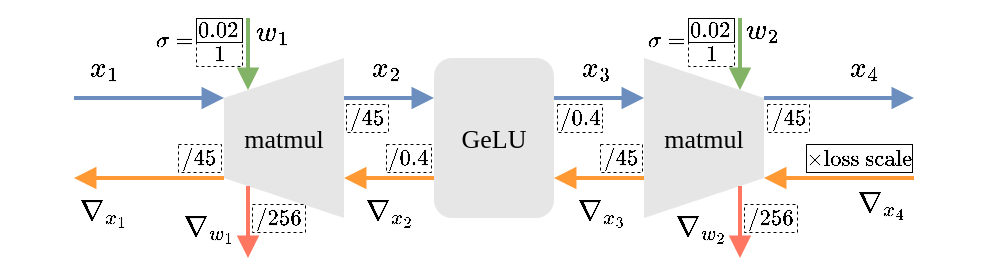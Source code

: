 <mxfile version="20.8.5" type="device"><diagram id="F13ic0hk1PKQBYWxzWiY" name="Page-1"><mxGraphModel dx="536" dy="343" grid="0" gridSize="10" guides="1" tooltips="1" connect="1" arrows="1" fold="1" page="1" pageScale="1" pageWidth="827" pageHeight="1169" math="1" shadow="0"><root><mxCell id="0"/><mxCell id="1" parent="0"/><mxCell id="g1DRxqQPi58urqxOowhz-3" value="" style="shape=trapezoid;perimeter=trapezoidPerimeter;whiteSpace=wrap;fixedSize=1;rotation=90;size=20;horizontal=1;html=1;fillColor=#E6E6E6;fontColor=#333333;strokeColor=none;" parent="1" vertex="1"><mxGeometry x="465" y="260" width="80" height="60" as="geometry"/></mxCell><mxCell id="g1DRxqQPi58urqxOowhz-1" value="" style="shape=trapezoid;perimeter=trapezoidPerimeter;whiteSpace=wrap;fixedSize=1;rotation=-90;size=20;horizontal=1;html=1;fillColor=#E6E6E6;fontColor=#333333;strokeColor=none;" parent="1" vertex="1"><mxGeometry x="255" y="260" width="80" height="60" as="geometry"/></mxCell><mxCell id="g1DRxqQPi58urqxOowhz-4" value="" style="endArrow=block;html=1;rounded=0;fontColor=#000000;fillColor=#dae8fc;strokeColor=#6c8ebf;entryX=0.75;entryY=0;entryDx=0;entryDy=0;strokeWidth=2;endFill=1;" parent="1" target="g1DRxqQPi58urqxOowhz-1" edge="1"><mxGeometry width="50" height="50" relative="1" as="geometry"><mxPoint x="190" y="270" as="sourcePoint"/><mxPoint x="250" y="320" as="targetPoint"/></mxGeometry></mxCell><mxCell id="g1DRxqQPi58urqxOowhz-5" value="" style="endArrow=block;html=1;rounded=0;fontColor=#000000;fillColor=#dae8fc;strokeColor=#6c8ebf;entryX=0;entryY=0.25;entryDx=0;entryDy=0;exitX=0.75;exitY=1;exitDx=0;exitDy=0;strokeWidth=2;endFill=1;" parent="1" source="g1DRxqQPi58urqxOowhz-1" target="g1DRxqQPi58urqxOowhz-2" edge="1"><mxGeometry width="50" height="50" relative="1" as="geometry"><mxPoint x="270" y="280" as="sourcePoint"/><mxPoint x="360" y="280" as="targetPoint"/></mxGeometry></mxCell><mxCell id="g1DRxqQPi58urqxOowhz-7" value="" style="endArrow=block;html=1;rounded=0;fontColor=#000000;fillColor=#dae8fc;strokeColor=#6c8ebf;exitX=1;exitY=0.25;exitDx=0;exitDy=0;entryX=0.25;entryY=1;entryDx=0;entryDy=0;strokeWidth=2;endFill=1;" parent="1" source="g1DRxqQPi58urqxOowhz-2" target="g1DRxqQPi58urqxOowhz-3" edge="1"><mxGeometry width="50" height="50" relative="1" as="geometry"><mxPoint x="450" y="300" as="sourcePoint"/><mxPoint x="520" y="290" as="targetPoint"/></mxGeometry></mxCell><mxCell id="g1DRxqQPi58urqxOowhz-8" value="" style="endArrow=block;html=1;rounded=0;fontColor=#000000;fillColor=#dae8fc;strokeColor=#6c8ebf;exitX=0.25;exitY=0;exitDx=0;exitDy=0;strokeWidth=2;endFill=1;" parent="1" source="g1DRxqQPi58urqxOowhz-3" edge="1"><mxGeometry width="50" height="50" relative="1" as="geometry"><mxPoint x="400" y="280" as="sourcePoint"/><mxPoint x="610" y="270" as="targetPoint"/></mxGeometry></mxCell><mxCell id="g1DRxqQPi58urqxOowhz-9" value="" style="endArrow=block;html=1;rounded=0;fontColor=#000000;fillColor=#ffe6cc;strokeColor=#FF9933;exitX=0.25;exitY=0;exitDx=0;exitDy=0;strokeWidth=2;endFill=1;" parent="1" source="g1DRxqQPi58urqxOowhz-1" edge="1"><mxGeometry width="50" height="50" relative="1" as="geometry"><mxPoint x="200" y="280" as="sourcePoint"/><mxPoint x="190" y="310" as="targetPoint"/></mxGeometry></mxCell><mxCell id="g1DRxqQPi58urqxOowhz-10" value="" style="endArrow=block;html=1;rounded=0;fontColor=#000000;fillColor=#ffe6cc;strokeColor=#FF9933;exitX=0;exitY=0.75;exitDx=0;exitDy=0;entryX=0.25;entryY=1;entryDx=0;entryDy=0;strokeWidth=2;endFill=1;" parent="1" source="g1DRxqQPi58urqxOowhz-2" target="g1DRxqQPi58urqxOowhz-1" edge="1"><mxGeometry width="50" height="50" relative="1" as="geometry"><mxPoint x="220" y="320" as="sourcePoint"/><mxPoint x="130" y="320" as="targetPoint"/></mxGeometry></mxCell><mxCell id="g1DRxqQPi58urqxOowhz-11" value="" style="endArrow=block;html=1;rounded=0;fontColor=#000000;fillColor=#ffe6cc;strokeColor=#FF9933;exitX=0.75;exitY=1;exitDx=0;exitDy=0;entryX=1;entryY=0.75;entryDx=0;entryDy=0;strokeWidth=2;endFill=1;" parent="1" source="g1DRxqQPi58urqxOowhz-3" target="g1DRxqQPi58urqxOowhz-2" edge="1"><mxGeometry width="50" height="50" relative="1" as="geometry"><mxPoint x="230" y="330" as="sourcePoint"/><mxPoint x="140" y="330" as="targetPoint"/></mxGeometry></mxCell><mxCell id="g1DRxqQPi58urqxOowhz-12" value="" style="endArrow=block;html=1;rounded=0;fontColor=#000000;fillColor=#ffe6cc;strokeColor=#FF9933;entryX=0.75;entryY=0;entryDx=0;entryDy=0;strokeWidth=2;endFill=1;" parent="1" target="g1DRxqQPi58urqxOowhz-3" edge="1"><mxGeometry width="50" height="50" relative="1" as="geometry"><mxPoint x="610" y="310" as="sourcePoint"/><mxPoint x="110" y="340" as="targetPoint"/></mxGeometry></mxCell><mxCell id="g1DRxqQPi58urqxOowhz-16" value="" style="endArrow=block;html=1;rounded=0;fontColor=#000000;fillColor=#f8cecc;strokeColor=#FF7661;exitX=0;exitY=0;exitDx=0;exitDy=0;strokeWidth=2;endFill=1;" parent="1" source="g1DRxqQPi58urqxOowhz-1" edge="1"><mxGeometry width="50" height="50" relative="1" as="geometry"><mxPoint x="265" y="310" as="sourcePoint"/><mxPoint x="277" y="350" as="targetPoint"/></mxGeometry></mxCell><mxCell id="g1DRxqQPi58urqxOowhz-18" value="" style="endArrow=block;html=1;rounded=0;fontColor=#000000;fillColor=#f8cecc;strokeColor=#FF7661;exitX=1;exitY=0;exitDx=0;exitDy=0;strokeWidth=2;endFill=1;" parent="1" source="g1DRxqQPi58urqxOowhz-3" edge="1"><mxGeometry width="50" height="50" relative="1" as="geometry"><mxPoint x="187" y="334" as="sourcePoint"/><mxPoint x="523" y="350" as="targetPoint"/></mxGeometry></mxCell><mxCell id="RGVprTv7MOYrS2NepE0r-5" value="" style="endArrow=block;html=1;rounded=0;fontColor=#000000;fillColor=#d5e8d4;strokeColor=#82b366;strokeWidth=2;endFill=1;entryX=1;entryY=0;entryDx=0;entryDy=0;" parent="1" target="g1DRxqQPi58urqxOowhz-1" edge="1"><mxGeometry width="50" height="50" relative="1" as="geometry"><mxPoint x="277" y="230" as="sourcePoint"/><mxPoint x="276.5" y="266" as="targetPoint"/></mxGeometry></mxCell><mxCell id="RGVprTv7MOYrS2NepE0r-6" value="" style="endArrow=block;html=1;rounded=0;fontColor=#000000;fillColor=#d5e8d4;strokeColor=#82b366;strokeWidth=2;endFill=1;entryX=0;entryY=0;entryDx=0;entryDy=0;" parent="1" target="g1DRxqQPi58urqxOowhz-3" edge="1"><mxGeometry width="50" height="50" relative="1" as="geometry"><mxPoint x="523" y="230" as="sourcePoint"/><mxPoint x="522.5" y="266" as="targetPoint"/></mxGeometry></mxCell><mxCell id="RGVprTv7MOYrS2NepE0r-7" value="$$w_1$$" style="text;html=1;strokeColor=none;fillColor=none;align=center;verticalAlign=middle;whiteSpace=wrap;rounded=0;fontFamily=Times New Roman;fontSize=14;fontStyle=0" parent="1" vertex="1"><mxGeometry x="274" y="222" width="30" height="30" as="geometry"/></mxCell><mxCell id="RGVprTv7MOYrS2NepE0r-8" value="$$w_2$$" style="text;html=1;strokeColor=none;fillColor=none;align=center;verticalAlign=middle;whiteSpace=wrap;rounded=0;fontFamily=Times New Roman;fontSize=14;fontStyle=0" parent="1" vertex="1"><mxGeometry x="519" y="221" width="30" height="30" as="geometry"/></mxCell><mxCell id="RGVprTv7MOYrS2NepE0r-12" value="&lt;font data-font-src=&quot;http://mirrors.ctan.org/fonts/cm-unicode/fonts/otf/cmunss.otf&quot;&gt;matmul&lt;/font&gt;" style="text;html=1;strokeColor=none;fillColor=none;align=center;verticalAlign=middle;whiteSpace=wrap;rounded=0;fontFamily=Computer Modern;fontSize=13;fontSource=https%3A%2F%2Fcdn.rawgit.com%2Fdreampulse%2Fcomputer-modern-web-font%2Fmaster%2Ffonts.css;" parent="1" vertex="1"><mxGeometry x="270" y="275" width="50" height="30" as="geometry"/></mxCell><mxCell id="RGVprTv7MOYrS2NepE0r-13" value="$$x_1$$" style="text;html=1;strokeColor=none;fillColor=none;align=center;verticalAlign=middle;whiteSpace=wrap;rounded=0;fontFamily=Times New Roman;fontSize=14;fontStyle=0" parent="1" vertex="1"><mxGeometry x="190" y="240" width="30" height="30" as="geometry"/></mxCell><mxCell id="RGVprTv7MOYrS2NepE0r-14" value="$$x_2$$" style="text;html=1;strokeColor=none;fillColor=none;align=center;verticalAlign=middle;whiteSpace=wrap;rounded=0;fontFamily=Times New Roman;fontSize=14;fontStyle=0" parent="1" vertex="1"><mxGeometry x="331" y="240" width="30" height="30" as="geometry"/></mxCell><mxCell id="RGVprTv7MOYrS2NepE0r-15" value="$$x_3$$" style="text;html=1;strokeColor=none;fillColor=none;align=center;verticalAlign=middle;whiteSpace=wrap;rounded=0;fontFamily=Times New Roman;fontSize=14;fontStyle=0" parent="1" vertex="1"><mxGeometry x="436" y="240" width="30" height="30" as="geometry"/></mxCell><mxCell id="RGVprTv7MOYrS2NepE0r-16" value="$$x_4$$" style="text;html=1;strokeColor=none;fillColor=none;align=center;verticalAlign=middle;whiteSpace=wrap;rounded=0;fontFamily=Times New Roman;fontSize=14;fontStyle=0" parent="1" vertex="1"><mxGeometry x="570" y="240" width="30" height="30" as="geometry"/></mxCell><mxCell id="g1DRxqQPi58urqxOowhz-2" value="" style="rounded=1;whiteSpace=wrap;html=1;fillColor=#E6E6E6;fontColor=#333333;strokeColor=none;fontFamily=Times New Roman;fontSize=13;" parent="1" vertex="1"><mxGeometry x="370" y="250" width="60" height="80" as="geometry"/></mxCell><mxCell id="RGVprTv7MOYrS2NepE0r-11" value="&lt;font data-font-src=&quot;https://cdn.rawgit.com/dreampulse/computer-modern-web-font/master/fonts.css&quot; face=&quot;Computer Modern&quot;&gt;matmul&lt;/font&gt;" style="text;html=1;strokeColor=none;fillColor=none;align=center;verticalAlign=middle;whiteSpace=wrap;rounded=0;fontFamily=Times New Roman;fontSize=13;" parent="1" vertex="1"><mxGeometry x="480" y="275" width="50" height="30" as="geometry"/></mxCell><mxCell id="RGVprTv7MOYrS2NepE0r-23" value="$$\nabla_{x_1}$$" style="text;html=1;strokeColor=none;fillColor=none;align=center;verticalAlign=middle;whiteSpace=wrap;rounded=0;fontFamily=Times New Roman;fontSize=14;fontStyle=0" parent="1" vertex="1"><mxGeometry x="190" y="312" width="30" height="30" as="geometry"/></mxCell><mxCell id="RGVprTv7MOYrS2NepE0r-24" value="$$\nabla_{x_2}$$" style="text;html=1;strokeColor=none;fillColor=none;align=center;verticalAlign=middle;whiteSpace=wrap;rounded=0;fontFamily=Times New Roman;fontSize=14;fontStyle=0" parent="1" vertex="1"><mxGeometry x="333" y="312" width="30" height="30" as="geometry"/></mxCell><mxCell id="RGVprTv7MOYrS2NepE0r-25" value="$$\nabla_{x_3}$$" style="text;html=1;strokeColor=none;fillColor=none;align=center;verticalAlign=middle;whiteSpace=wrap;rounded=0;fontFamily=Times New Roman;fontSize=14;fontStyle=0" parent="1" vertex="1"><mxGeometry x="439" y="312" width="30" height="30" as="geometry"/></mxCell><mxCell id="RGVprTv7MOYrS2NepE0r-26" value="$$\nabla_{x_4}$$" style="text;html=1;strokeColor=none;fillColor=none;align=center;verticalAlign=middle;whiteSpace=wrap;rounded=0;fontFamily=Times New Roman;fontSize=14;fontStyle=0" parent="1" vertex="1"><mxGeometry x="579" y="308" width="30" height="29" as="geometry"/></mxCell><mxCell id="RGVprTv7MOYrS2NepE0r-27" value="$$\nabla_{w_1}$$" style="text;html=1;strokeColor=none;fillColor=none;align=center;verticalAlign=middle;whiteSpace=wrap;rounded=0;fontFamily=Times New Roman;fontSize=14;fontStyle=0" parent="1" vertex="1"><mxGeometry x="243" y="320" width="30" height="30" as="geometry"/></mxCell><mxCell id="RGVprTv7MOYrS2NepE0r-28" value="$$\nabla_{w_2}$$" style="text;html=1;strokeColor=none;fillColor=none;align=center;verticalAlign=middle;whiteSpace=wrap;rounded=0;fontFamily=Times New Roman;fontSize=14;fontStyle=0" parent="1" vertex="1"><mxGeometry x="489" y="320" width="30" height="30" as="geometry"/></mxCell><mxCell id="RGVprTv7MOYrS2NepE0r-32" value="&lt;font data-font-src=&quot;https://cdn.rawgit.com/dreampulse/computer-modern-web-font/master/fonts.css&quot; face=&quot;Computer Modern&quot;&gt;GeLU&lt;/font&gt;" style="text;html=1;strokeColor=none;fillColor=none;align=center;verticalAlign=middle;whiteSpace=wrap;rounded=0;fontFamily=Times New Roman;fontSize=13;" parent="1" vertex="1"><mxGeometry x="375" y="275" width="50" height="30" as="geometry"/></mxCell><mxCell id="CTCkMx-Eif7Or15y1rJy-12" value="&lt;font style=&quot;font-size: 11px;&quot;&gt;$$/ 256$$&lt;/font&gt;" style="text;html=1;strokeColor=default;fillColor=none;align=center;verticalAlign=middle;whiteSpace=wrap;rounded=0;fontFamily=Times New Roman;fontSize=11;fontStyle=0;fontColor=default;dashed=1;strokeWidth=0.5;" vertex="1" parent="1"><mxGeometry x="279" y="323" width="26.5" height="14" as="geometry"/></mxCell><mxCell id="CTCkMx-Eif7Or15y1rJy-21" value="&lt;font style=&quot;font-size: 11px;&quot;&gt;$$/ 256$$&lt;/font&gt;" style="text;html=1;strokeColor=default;fillColor=none;align=center;verticalAlign=middle;whiteSpace=wrap;rounded=0;fontFamily=Times New Roman;fontSize=11;fontStyle=0;fontColor=default;dashed=1;strokeWidth=0.5;" vertex="1" parent="1"><mxGeometry x="525" y="323" width="26.5" height="14" as="geometry"/></mxCell><mxCell id="CTCkMx-Eif7Or15y1rJy-22" value="&lt;font style=&quot;font-size: 11px;&quot;&gt;$$/ 45$$&lt;/font&gt;" style="text;html=1;strokeColor=default;fillColor=none;align=center;verticalAlign=middle;whiteSpace=wrap;rounded=0;fontFamily=Times New Roman;fontSize=11;fontStyle=0;fontColor=default;dashed=1;strokeWidth=0.5;" vertex="1" parent="1"><mxGeometry x="242" y="293" width="21.5" height="14" as="geometry"/></mxCell><mxCell id="CTCkMx-Eif7Or15y1rJy-23" value="&lt;font style=&quot;font-size: 11px;&quot;&gt;$$/ 45$$&lt;/font&gt;" style="text;html=1;strokeColor=default;fillColor=none;align=center;verticalAlign=middle;whiteSpace=wrap;rounded=0;fontFamily=Times New Roman;fontSize=11;fontStyle=0;fontColor=default;dashed=1;strokeWidth=0.5;" vertex="1" parent="1"><mxGeometry x="326" y="273" width="21" height="14" as="geometry"/></mxCell><mxCell id="CTCkMx-Eif7Or15y1rJy-24" value="&lt;font style=&quot;font-size: 11px;&quot;&gt;$$/ 45$$&lt;/font&gt;" style="text;html=1;strokeColor=default;fillColor=none;align=center;verticalAlign=middle;whiteSpace=wrap;rounded=0;fontFamily=Times New Roman;fontSize=11;fontStyle=0;fontColor=default;dashed=1;strokeWidth=0.5;" vertex="1" parent="1"><mxGeometry x="536.5" y="273" width="21" height="14" as="geometry"/></mxCell><mxCell id="CTCkMx-Eif7Or15y1rJy-25" value="&lt;font style=&quot;font-size: 11px;&quot;&gt;$$/ 45$$&lt;/font&gt;" style="text;html=1;strokeColor=default;fillColor=none;align=center;verticalAlign=middle;whiteSpace=wrap;rounded=0;fontFamily=Times New Roman;fontSize=11;fontStyle=0;fontColor=default;dashed=1;strokeWidth=0.5;" vertex="1" parent="1"><mxGeometry x="453" y="293" width="21" height="14" as="geometry"/></mxCell><mxCell id="CTCkMx-Eif7Or15y1rJy-26" value="&lt;font style=&quot;font-size: 11px;&quot;&gt;$$1$$&lt;/font&gt;" style="text;html=1;strokeColor=default;fillColor=none;align=center;verticalAlign=middle;whiteSpace=wrap;rounded=0;fontFamily=Times New Roman;fontSize=11;fontStyle=0;fontColor=default;dashed=1;strokeWidth=0.5;" vertex="1" parent="1"><mxGeometry x="251" y="242" width="23" height="12" as="geometry"/></mxCell><mxCell id="CTCkMx-Eif7Or15y1rJy-27" value="&lt;font style=&quot;font-size: 11px;&quot;&gt;$$0.02$$&lt;/font&gt;" style="text;html=1;strokeColor=default;fillColor=none;align=center;verticalAlign=middle;whiteSpace=wrap;rounded=0;fontFamily=Times New Roman;fontSize=11;fontStyle=0;fontColor=default;strokeWidth=0.5;" vertex="1" parent="1"><mxGeometry x="251" y="230" width="23" height="12" as="geometry"/></mxCell><mxCell id="CTCkMx-Eif7Or15y1rJy-28" value="&lt;font style=&quot;font-size: 11px;&quot;&gt;$$\sigma =$$&lt;/font&gt;" style="text;html=1;strokeColor=none;fillColor=none;align=center;verticalAlign=middle;whiteSpace=wrap;rounded=0;fontFamily=Times New Roman;fontSize=11;fontStyle=0;fontColor=default;strokeWidth=0.5;" vertex="1" parent="1"><mxGeometry x="229" y="236" width="23" height="10" as="geometry"/></mxCell><mxCell id="CTCkMx-Eif7Or15y1rJy-29" value="&lt;font style=&quot;font-size: 11px;&quot;&gt;$$1$$&lt;/font&gt;" style="text;html=1;strokeColor=default;fillColor=none;align=center;verticalAlign=middle;whiteSpace=wrap;rounded=0;fontFamily=Times New Roman;fontSize=11;fontStyle=0;fontColor=default;dashed=1;strokeWidth=0.5;" vertex="1" parent="1"><mxGeometry x="497" y="242" width="23" height="12" as="geometry"/></mxCell><mxCell id="CTCkMx-Eif7Or15y1rJy-30" value="&lt;font style=&quot;font-size: 11px;&quot;&gt;$$0.02$$&lt;/font&gt;" style="text;html=1;strokeColor=default;fillColor=none;align=center;verticalAlign=middle;whiteSpace=wrap;rounded=0;fontFamily=Times New Roman;fontSize=11;fontStyle=0;fontColor=default;strokeWidth=0.5;" vertex="1" parent="1"><mxGeometry x="497" y="230" width="23" height="12" as="geometry"/></mxCell><mxCell id="CTCkMx-Eif7Or15y1rJy-31" value="&lt;font style=&quot;font-size: 11px;&quot;&gt;$$\sigma =$$&lt;/font&gt;" style="text;html=1;strokeColor=none;fillColor=none;align=center;verticalAlign=middle;whiteSpace=wrap;rounded=0;fontFamily=Times New Roman;fontSize=11;fontStyle=0;fontColor=default;strokeWidth=0.5;" vertex="1" parent="1"><mxGeometry x="475" y="236" width="23" height="10" as="geometry"/></mxCell><mxCell id="CTCkMx-Eif7Or15y1rJy-32" value="&lt;font style=&quot;font-size: 11px;&quot;&gt;$$\times \textrm{loss scale}$$&lt;/font&gt;" style="text;html=1;strokeColor=default;fillColor=none;align=center;verticalAlign=middle;whiteSpace=wrap;rounded=0;fontFamily=Times New Roman;fontSize=11;fontStyle=0;fontColor=default;strokeWidth=0.5;" vertex="1" parent="1"><mxGeometry x="556" y="293" width="53" height="14" as="geometry"/></mxCell><mxCell id="CTCkMx-Eif7Or15y1rJy-33" value="&lt;font style=&quot;font-size: 11px;&quot;&gt;$$/ 0.4$$&lt;/font&gt;" style="text;html=1;strokeColor=default;fillColor=none;align=center;verticalAlign=middle;whiteSpace=wrap;rounded=0;fontFamily=Times New Roman;fontSize=11;fontStyle=0;fontColor=default;dashed=1;strokeWidth=0.5;" vertex="1" parent="1"><mxGeometry x="431.5" y="273" width="22.5" height="14" as="geometry"/></mxCell><mxCell id="CTCkMx-Eif7Or15y1rJy-34" value="&lt;font style=&quot;font-size: 11px;&quot;&gt;$$/ 0.4$$&lt;/font&gt;" style="text;html=1;strokeColor=default;fillColor=none;align=center;verticalAlign=middle;whiteSpace=wrap;rounded=0;fontFamily=Times New Roman;fontSize=11;fontStyle=0;fontColor=default;dashed=1;strokeWidth=0.5;" vertex="1" parent="1"><mxGeometry x="346" y="293" width="22.5" height="14" as="geometry"/></mxCell></root></mxGraphModel></diagram></mxfile>